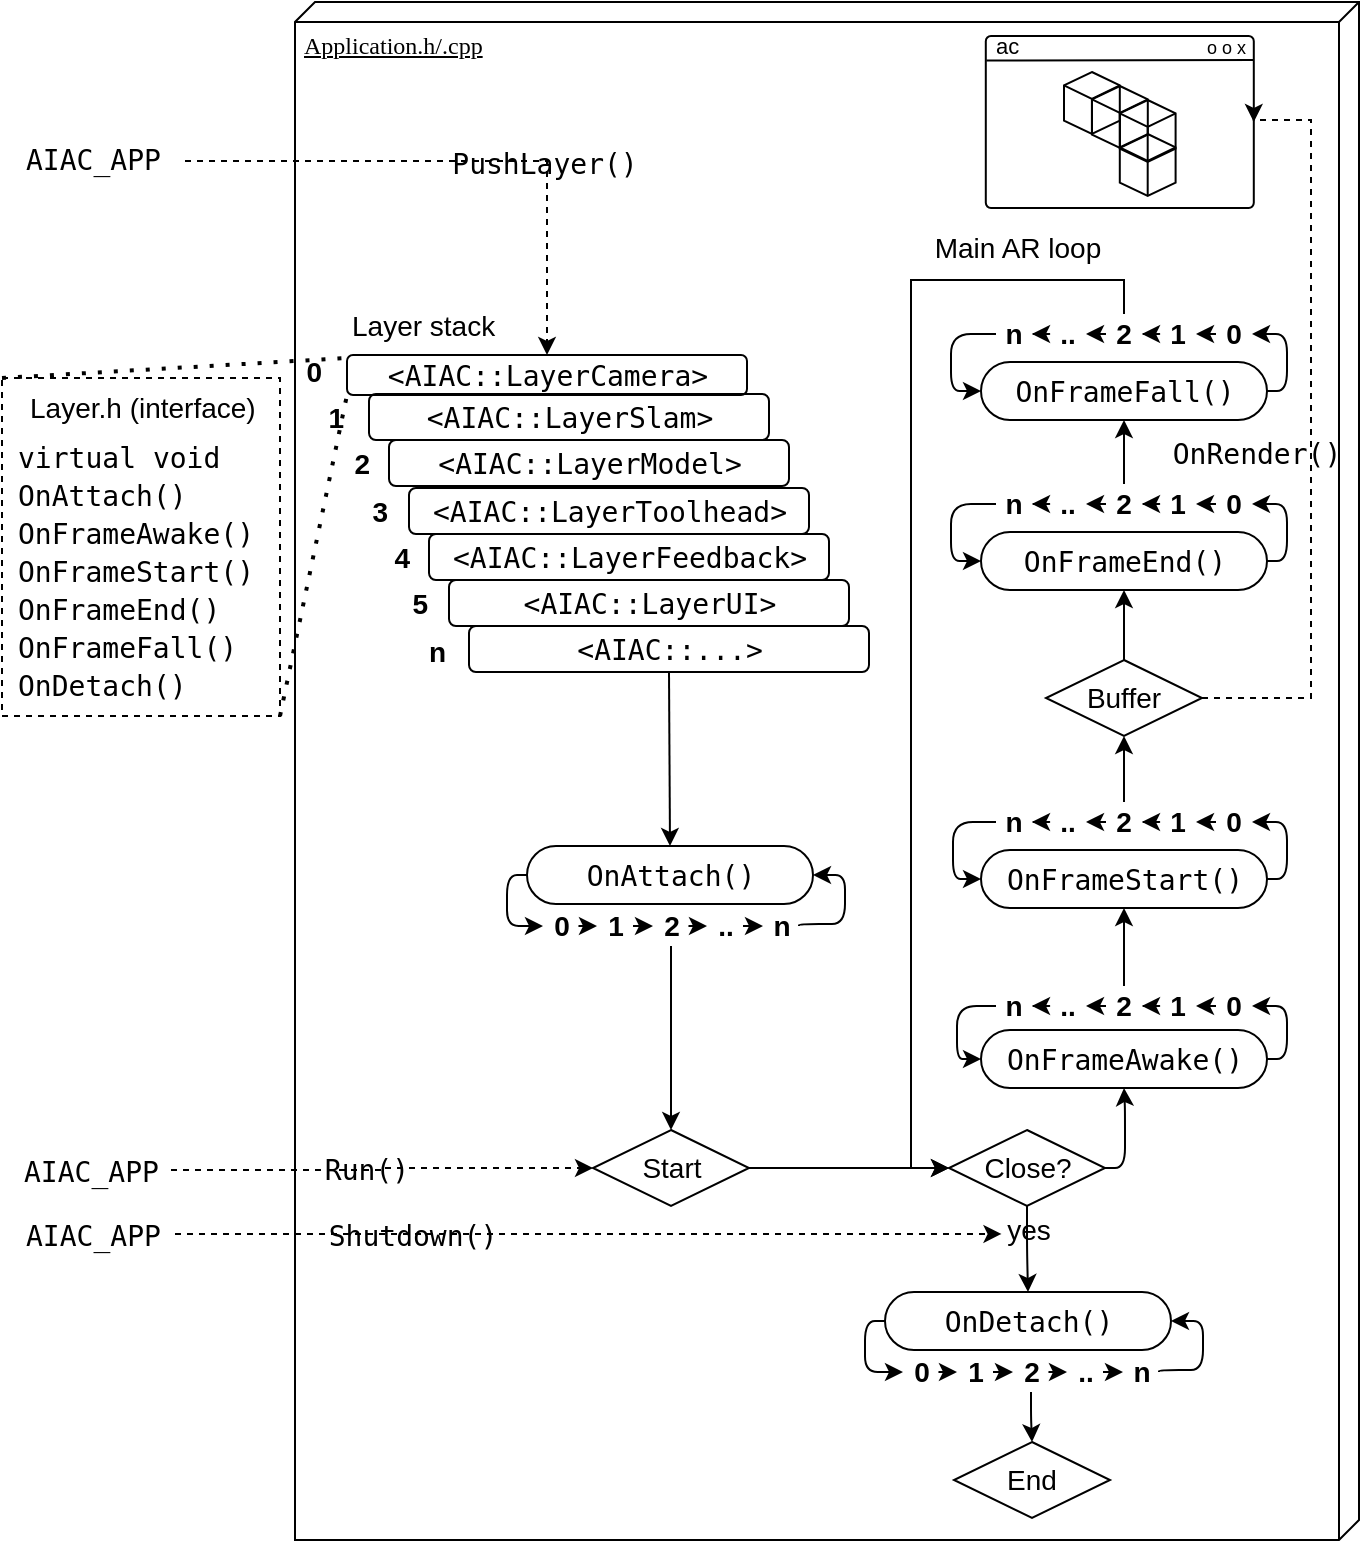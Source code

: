 <mxfile scale="1.5" border="0">
    <diagram name="Page-1" id="5f0bae14-7c28-e335-631c-24af17079c00">
        <mxGraphModel dx="992" dy="1226" grid="0" gridSize="10" guides="1" tooltips="1" connect="1" arrows="1" fold="1" page="1" pageScale="1" pageWidth="1100" pageHeight="850" background="none" math="0" shadow="0">
            <root>
                <mxCell id="0"/>
                <mxCell id="1" parent="0"/>
                <mxCell id="277" value="Application.h/.cpp" style="verticalAlign=top;align=left;spacingTop=8;spacingLeft=2;spacingRight=12;shape=cube;size=10;direction=south;fontStyle=4;html=1;rounded=0;shadow=0;comic=0;labelBackgroundColor=none;strokeWidth=1;fontFamily=Verdana;fontSize=12;fillColor=none;fontColor=default;" parent="1" vertex="1">
                    <mxGeometry x="171.5" y="30" width="532" height="769" as="geometry"/>
                </mxCell>
                <mxCell id="9" value="&lt;div style=&quot;font-family: &amp;quot;Droid Sans Mono&amp;quot;, &amp;quot;monospace&amp;quot;, monospace, &amp;quot;UbuntuMono Nerd Font&amp;quot;, Consolas, &amp;quot;Courier New&amp;quot;, monospace; font-weight: normal; font-size: 14px; line-height: 19px;&quot;&gt;&lt;div style=&quot;&quot;&gt;&lt;span style=&quot;&quot;&gt;AIAC_APP&lt;/span&gt;&lt;/div&gt;&lt;/div&gt;" style="text;whiteSpace=wrap;html=1;fontColor=default;" parent="1" vertex="1">
                    <mxGeometry x="34.5" y="93" width="82" height="33" as="geometry"/>
                </mxCell>
                <mxCell id="11" value="&lt;div style=&quot;font-family: &amp;quot;Droid Sans Mono&amp;quot;, &amp;quot;monospace&amp;quot;, monospace, &amp;quot;UbuntuMono Nerd Font&amp;quot;, Consolas, &amp;quot;Courier New&amp;quot;, monospace; font-weight: normal; font-size: 14px; line-height: 19px;&quot;&gt;&lt;div style=&quot;&quot;&gt;&lt;span style=&quot;&quot;&gt;AIAC_APP&lt;/span&gt;&lt;br&gt;&lt;/div&gt;&lt;/div&gt;" style="text;whiteSpace=wrap;html=1;fontColor=default;" parent="1" vertex="1">
                    <mxGeometry x="33.5" y="599" width="76" height="30" as="geometry"/>
                </mxCell>
                <mxCell id="42" style="edgeStyle=orthogonalEdgeStyle;rounded=0;orthogonalLoop=1;jettySize=auto;html=1;fontFamily=Helvetica;dashed=1;entryX=0.5;entryY=0;entryDx=0;entryDy=0;exitX=1;exitY=0.5;exitDx=0;exitDy=0;fontColor=default;" parent="1" source="9" target="Yd_eNHJwnQrQ7IlIZhB5-1" edge="1">
                    <mxGeometry relative="1" as="geometry">
                        <mxPoint x="244.5" y="130" as="sourcePoint"/>
                        <mxPoint x="389.5" y="178" as="targetPoint"/>
                    </mxGeometry>
                </mxCell>
                <mxCell id="43" value="&lt;span style=&quot;font-family: &amp;quot;Droid Sans Mono&amp;quot;, &amp;quot;monospace&amp;quot;, monospace, &amp;quot;UbuntuMono Nerd Font&amp;quot;, Consolas, &amp;quot;Courier New&amp;quot;, monospace; font-size: 14px; text-align: left;&quot;&gt;PushLayer()&lt;/span&gt;" style="edgeLabel;html=1;align=center;verticalAlign=middle;resizable=0;points=[];fontFamily=Helvetica;labelBackgroundColor=none;fontColor=#000000;" parent="42" vertex="1" connectable="0">
                    <mxGeometry x="-0.05" y="-1" relative="1" as="geometry">
                        <mxPoint x="47" as="offset"/>
                    </mxGeometry>
                </mxCell>
                <mxCell id="81" style="edgeStyle=orthogonalEdgeStyle;rounded=0;orthogonalLoop=1;jettySize=auto;html=1;fontFamily=Helvetica;dashed=1;exitX=1;exitY=0.5;exitDx=0;exitDy=0;entryX=0;entryY=0.5;entryDx=0;entryDy=0;fontColor=default;" parent="1" source="11" target="121" edge="1">
                    <mxGeometry relative="1" as="geometry">
                        <mxPoint x="236.45" y="587" as="sourcePoint"/>
                        <mxPoint x="372.5" y="615" as="targetPoint"/>
                    </mxGeometry>
                </mxCell>
                <mxCell id="82" value="&lt;span style=&quot;font-family: &amp;quot;Droid Sans Mono&amp;quot;, &amp;quot;monospace&amp;quot;, monospace, &amp;quot;UbuntuMono Nerd Font&amp;quot;, Consolas, &amp;quot;Courier New&amp;quot;, monospace; font-size: 14px; text-align: left;&quot;&gt;Run()&lt;/span&gt;" style="edgeLabel;html=1;align=center;verticalAlign=middle;resizable=0;points=[];fontFamily=Helvetica;labelBackgroundColor=none;fontColor=#000000;" parent="81" vertex="1" connectable="0">
                    <mxGeometry x="-0.05" y="-1" relative="1" as="geometry">
                        <mxPoint x="-3" y="-1" as="offset"/>
                    </mxGeometry>
                </mxCell>
                <mxCell id="85" value="&lt;font style=&quot;font-size: 14px;&quot;&gt;Main AR loop&lt;/font&gt;" style="text;html=1;strokeColor=none;fillColor=none;align=center;verticalAlign=middle;whiteSpace=wrap;rounded=0;fontSize=13;fontColor=default;" parent="1" vertex="1">
                    <mxGeometry x="479.5" y="136" width="106" height="33" as="geometry"/>
                </mxCell>
                <mxCell id="Yd_eNHJwnQrQ7IlIZhB5-1" value="&lt;div data-darkreader-inline-bgcolor=&quot;&quot; data-darkreader-inline-color=&quot;&quot; style=&quot;font-family: &amp;quot;Droid Sans Mono&amp;quot;, &amp;quot;monospace&amp;quot;, monospace, &amp;quot;UbuntuMono Nerd Font&amp;quot;, Consolas, &amp;quot;Courier New&amp;quot;, monospace; font-weight: normal; font-size: 14px; line-height: 19px; --darkreader-inline-color: #d7d4cf; --darkreader-inline-bgcolor: #1d2125;&quot;&gt;&lt;div style=&quot;&quot;&gt;&lt;div style=&quot;line-height: 19px;&quot;&gt;&lt;span style=&quot;&quot;&gt;&amp;lt;&lt;/span&gt;&lt;span style=&quot;&quot;&gt;AIAC&lt;/span&gt;::LayerCamera&lt;span style=&quot;&quot;&gt;&amp;gt;&lt;/span&gt;&lt;/div&gt;&lt;/div&gt;&lt;/div&gt;" style="rounded=1;whiteSpace=wrap;html=1;fillColor=none;labelBackgroundColor=none;fontColor=default;" parent="1" vertex="1">
                    <mxGeometry x="197.5" y="206.5" width="200" height="20" as="geometry"/>
                </mxCell>
                <mxCell id="3" value="&lt;div data-darkreader-inline-bgcolor=&quot;&quot; data-darkreader-inline-color=&quot;&quot; style=&quot;font-family: &amp;quot;Droid Sans Mono&amp;quot;, &amp;quot;monospace&amp;quot;, monospace, &amp;quot;UbuntuMono Nerd Font&amp;quot;, Consolas, &amp;quot;Courier New&amp;quot;, monospace; font-weight: normal; font-size: 14px; line-height: 19px; --darkreader-inline-color: #d7d4cf; --darkreader-inline-bgcolor: #1d2125;&quot;&gt;&lt;div style=&quot;&quot;&gt;&lt;div style=&quot;line-height: 19px;&quot;&gt;&lt;span style=&quot;&quot;&gt;&amp;lt;&lt;/span&gt;&lt;span style=&quot;&quot;&gt;AIAC&lt;/span&gt;::LayerSlam&lt;span style=&quot;&quot;&gt;&amp;gt;&lt;/span&gt;&lt;/div&gt;&lt;/div&gt;&lt;/div&gt;" style="rounded=1;whiteSpace=wrap;html=1;fillColor=none;labelBackgroundColor=none;fontColor=default;" parent="1" vertex="1">
                    <mxGeometry x="208.5" y="226" width="200" height="23" as="geometry"/>
                </mxCell>
                <mxCell id="4" value="&lt;div data-darkreader-inline-bgcolor=&quot;&quot; data-darkreader-inline-color=&quot;&quot; style=&quot;font-family: &amp;quot;Droid Sans Mono&amp;quot;, &amp;quot;monospace&amp;quot;, monospace, &amp;quot;UbuntuMono Nerd Font&amp;quot;, Consolas, &amp;quot;Courier New&amp;quot;, monospace; font-weight: normal; font-size: 14px; line-height: 19px; --darkreader-inline-color: #d7d4cf; --darkreader-inline-bgcolor: #1d2125;&quot;&gt;&lt;div style=&quot;&quot;&gt;&lt;div style=&quot;line-height: 19px;&quot;&gt;&lt;span style=&quot;&quot;&gt;&amp;lt;&lt;/span&gt;&lt;span style=&quot;&quot;&gt;AIAC&lt;/span&gt;::LayerModel&lt;span style=&quot;&quot;&gt;&amp;gt;&lt;/span&gt;&lt;/div&gt;&lt;/div&gt;&lt;/div&gt;" style="rounded=1;whiteSpace=wrap;html=1;fillColor=none;labelBackgroundColor=none;fontColor=default;" parent="1" vertex="1">
                    <mxGeometry x="218.5" y="249" width="200" height="23" as="geometry"/>
                </mxCell>
                <mxCell id="5" value="&lt;div data-darkreader-inline-bgcolor=&quot;&quot; data-darkreader-inline-color=&quot;&quot; style=&quot;font-family: &amp;quot;Droid Sans Mono&amp;quot;, &amp;quot;monospace&amp;quot;, monospace, &amp;quot;UbuntuMono Nerd Font&amp;quot;, Consolas, &amp;quot;Courier New&amp;quot;, monospace; font-weight: normal; font-size: 14px; line-height: 19px; --darkreader-inline-color: #d7d4cf; --darkreader-inline-bgcolor: #1d2125;&quot;&gt;&lt;div style=&quot;&quot;&gt;&lt;div style=&quot;line-height: 19px;&quot;&gt;&lt;span style=&quot;&quot;&gt;&amp;lt;&lt;/span&gt;&lt;span style=&quot;&quot;&gt;AIAC&lt;/span&gt;::LayerToolhead&lt;span style=&quot;&quot;&gt;&amp;gt;&lt;/span&gt;&lt;/div&gt;&lt;/div&gt;&lt;/div&gt;" style="rounded=1;whiteSpace=wrap;html=1;fillColor=none;labelBackgroundColor=none;fontColor=default;" parent="1" vertex="1">
                    <mxGeometry x="228.5" y="273" width="200" height="23" as="geometry"/>
                </mxCell>
                <mxCell id="6" value="&lt;div data-darkreader-inline-bgcolor=&quot;&quot; data-darkreader-inline-color=&quot;&quot; style=&quot;font-family: &amp;quot;Droid Sans Mono&amp;quot;, &amp;quot;monospace&amp;quot;, monospace, &amp;quot;UbuntuMono Nerd Font&amp;quot;, Consolas, &amp;quot;Courier New&amp;quot;, monospace; font-weight: normal; font-size: 14px; line-height: 19px; --darkreader-inline-color: #d7d4cf; --darkreader-inline-bgcolor: #1d2125;&quot;&gt;&lt;div style=&quot;&quot;&gt;&lt;div style=&quot;line-height: 19px;&quot;&gt;&lt;span style=&quot;&quot;&gt;&amp;lt;&lt;/span&gt;&lt;span style=&quot;&quot;&gt;AIAC&lt;/span&gt;::LayerFeedback&lt;span style=&quot;&quot;&gt;&amp;gt;&lt;/span&gt;&lt;/div&gt;&lt;/div&gt;&lt;/div&gt;" style="rounded=1;whiteSpace=wrap;html=1;fillColor=none;labelBackgroundColor=none;fontColor=default;" parent="1" vertex="1">
                    <mxGeometry x="238.5" y="296" width="200" height="23" as="geometry"/>
                </mxCell>
                <mxCell id="7" value="&lt;div data-darkreader-inline-bgcolor=&quot;&quot; data-darkreader-inline-color=&quot;&quot; style=&quot;font-family: &amp;quot;Droid Sans Mono&amp;quot;, &amp;quot;monospace&amp;quot;, monospace, &amp;quot;UbuntuMono Nerd Font&amp;quot;, Consolas, &amp;quot;Courier New&amp;quot;, monospace; font-weight: normal; font-size: 14px; line-height: 19px; --darkreader-inline-color: #d7d4cf; --darkreader-inline-bgcolor: #1d2125;&quot;&gt;&lt;div style=&quot;&quot;&gt;&lt;div style=&quot;line-height: 19px;&quot;&gt;&lt;span style=&quot;&quot;&gt;&amp;lt;&lt;/span&gt;&lt;span style=&quot;&quot;&gt;AIAC&lt;/span&gt;::LayerUI&lt;span style=&quot;&quot;&gt;&amp;gt;&lt;/span&gt;&lt;/div&gt;&lt;/div&gt;&lt;/div&gt;" style="rounded=1;whiteSpace=wrap;html=1;fillColor=none;labelBackgroundColor=none;fontColor=default;" parent="1" vertex="1">
                    <mxGeometry x="248.5" y="319" width="200" height="23" as="geometry"/>
                </mxCell>
                <mxCell id="8" value="&lt;div data-darkreader-inline-bgcolor=&quot;&quot; data-darkreader-inline-color=&quot;&quot; style=&quot;font-family: &amp;quot;Droid Sans Mono&amp;quot;, &amp;quot;monospace&amp;quot;, monospace, &amp;quot;UbuntuMono Nerd Font&amp;quot;, Consolas, &amp;quot;Courier New&amp;quot;, monospace; font-weight: normal; font-size: 14px; line-height: 19px; --darkreader-inline-color: #d7d4cf; --darkreader-inline-bgcolor: #1d2125;&quot;&gt;&lt;div style=&quot;&quot;&gt;&lt;div style=&quot;line-height: 19px;&quot;&gt;&lt;span style=&quot;&quot;&gt;&amp;lt;&lt;/span&gt;&lt;span style=&quot;&quot;&gt;AIAC&lt;/span&gt;::...&lt;span style=&quot;&quot;&gt;&amp;gt;&lt;/span&gt;&lt;/div&gt;&lt;/div&gt;&lt;/div&gt;" style="rounded=1;whiteSpace=wrap;html=1;fillColor=none;labelBackgroundColor=none;fontColor=default;" parent="1" vertex="1">
                    <mxGeometry x="258.5" y="342" width="200" height="23" as="geometry"/>
                </mxCell>
                <mxCell id="92" value="" style="group;fontColor=default;" parent="1" vertex="1" connectable="0">
                    <mxGeometry x="516.9" y="45" width="140.6" height="88" as="geometry"/>
                </mxCell>
                <mxCell id="30" value="" style="rounded=1;whiteSpace=wrap;html=1;arcSize=3;fillColor=none;container=0;fontColor=default;" parent="92" vertex="1">
                    <mxGeometry y="2" width="134" height="86" as="geometry"/>
                </mxCell>
                <mxCell id="31" value="&lt;span style=&quot;font-weight: normal;&quot;&gt;&lt;font style=&quot;font-size: 9px;&quot;&gt;&amp;nbsp;o o x&lt;/font&gt;&lt;/span&gt;" style="text;html=1;strokeColor=none;fillColor=none;align=left;verticalAlign=middle;whiteSpace=wrap;rounded=0;fontSize=10;container=0;fontStyle=1;fontColor=default;" parent="92" vertex="1">
                    <mxGeometry x="106" y="1" width="34.6" height="12" as="geometry"/>
                </mxCell>
                <mxCell id="36" value="&lt;font style=&quot;font-size: 11px;&quot;&gt;ac&lt;/font&gt;" style="text;html=1;strokeColor=none;fillColor=none;align=left;verticalAlign=middle;whiteSpace=wrap;rounded=0;fontSize=12;container=0;fontColor=default;" parent="92" vertex="1">
                    <mxGeometry x="3" width="60" height="13" as="geometry"/>
                </mxCell>
                <mxCell id="88" value="" style="group;fontColor=default;" parent="92" vertex="1" connectable="0">
                    <mxGeometry x="39.1" y="20" width="55.8" height="62" as="geometry"/>
                </mxCell>
                <mxCell id="32" value="" style="html=1;whiteSpace=wrap;shape=isoCube2;backgroundOutline=1;isoAngle=15;fontSize=11;container=0;fontColor=default;fillColor=none;" parent="88" vertex="1">
                    <mxGeometry width="27.9" height="31" as="geometry"/>
                </mxCell>
                <mxCell id="33" value="" style="html=1;whiteSpace=wrap;shape=isoCube2;backgroundOutline=1;isoAngle=15;fontSize=11;container=0;fontColor=default;fillColor=none;" parent="88" vertex="1">
                    <mxGeometry x="27.9" y="31" width="27.9" height="31" as="geometry"/>
                </mxCell>
                <mxCell id="35" value="" style="html=1;whiteSpace=wrap;shape=isoCube2;backgroundOutline=1;isoAngle=15;fontSize=11;container=0;fontColor=default;fillColor=none;" parent="88" vertex="1">
                    <mxGeometry x="14" y="7" width="27.9" height="31" as="geometry"/>
                </mxCell>
                <mxCell id="34" value="" style="html=1;whiteSpace=wrap;shape=isoCube2;backgroundOutline=1;isoAngle=15;fontSize=11;container=0;fontColor=default;fillColor=none;" parent="88" vertex="1">
                    <mxGeometry x="27.9" y="14" width="27.9" height="31" as="geometry"/>
                </mxCell>
                <mxCell id="89" value="" style="endArrow=none;html=1;fontSize=14;fontColor=default;curved=1;entryX=0.002;entryY=0.131;entryDx=0;entryDy=0;entryPerimeter=0;" parent="92" edge="1">
                    <mxGeometry width="50" height="50" relative="1" as="geometry">
                        <mxPoint x="134" y="14" as="sourcePoint"/>
                        <mxPoint x="0.268" y="14.266" as="targetPoint"/>
                    </mxGeometry>
                </mxCell>
                <mxCell id="93" style="edgeStyle=orthogonalEdgeStyle;rounded=0;orthogonalLoop=1;jettySize=auto;html=1;fontFamily=Helvetica;dashed=1;entryX=1;entryY=0.5;entryDx=0;entryDy=0;exitX=1;exitY=0.5;exitDx=0;exitDy=0;fontColor=default;" parent="1" source="201" target="30" edge="1">
                    <mxGeometry relative="1" as="geometry">
                        <mxPoint x="627.5" y="400" as="sourcePoint"/>
                        <mxPoint x="494.9" y="46" as="targetPoint"/>
                        <Array as="points">
                            <mxPoint x="679.5" y="378"/>
                            <mxPoint x="679.5" y="89"/>
                        </Array>
                    </mxGeometry>
                </mxCell>
                <mxCell id="94" value="&lt;span style=&quot;font-family: &amp;quot;Droid Sans Mono&amp;quot;, &amp;quot;monospace&amp;quot;, monospace, &amp;quot;UbuntuMono Nerd Font&amp;quot;, Consolas, &amp;quot;Courier New&amp;quot;, monospace; font-size: 14px; text-align: left;&quot;&gt;OnRender()&lt;/span&gt;" style="edgeLabel;html=1;align=center;verticalAlign=middle;resizable=0;points=[];fontFamily=Helvetica;labelBackgroundColor=none;fontColor=#000000;" parent="93" vertex="1" connectable="0">
                    <mxGeometry x="-0.05" y="-1" relative="1" as="geometry">
                        <mxPoint x="-29" as="offset"/>
                    </mxGeometry>
                </mxCell>
                <mxCell id="95" value="&lt;font style=&quot;font-size: 14px;&quot;&gt;Layer stack&lt;/font&gt;" style="text;html=1;strokeColor=none;fillColor=none;align=left;verticalAlign=middle;whiteSpace=wrap;rounded=0;fontSize=13;fontColor=default;" parent="1" vertex="1">
                    <mxGeometry x="197.5" y="175" width="116" height="33" as="geometry"/>
                </mxCell>
                <mxCell id="105" style="edgeStyle=orthogonalEdgeStyle;rounded=0;orthogonalLoop=1;jettySize=auto;html=1;fontFamily=Helvetica;dashed=1;exitX=1;exitY=0.5;exitDx=0;exitDy=0;entryX=0.801;entryY=0.336;entryDx=0;entryDy=0;entryPerimeter=0;fontColor=default;" parent="1" source="110" target="277" edge="1">
                    <mxGeometry relative="1" as="geometry">
                        <mxPoint x="536.5" y="618" as="sourcePoint"/>
                        <mxPoint x="161" y="646" as="targetPoint"/>
                        <Array as="points"/>
                    </mxGeometry>
                </mxCell>
                <mxCell id="106" value="&lt;span style=&quot;font-family: &amp;quot;Droid Sans Mono&amp;quot;, &amp;quot;monospace&amp;quot;, monospace, &amp;quot;UbuntuMono Nerd Font&amp;quot;, Consolas, &amp;quot;Courier New&amp;quot;, monospace; font-size: 14px; text-align: left;&quot;&gt;Shutdown()&lt;/span&gt;" style="edgeLabel;html=1;align=center;verticalAlign=middle;resizable=0;points=[];fontFamily=Helvetica;labelBackgroundColor=none;fontColor=#000000;" parent="105" vertex="1" connectable="0">
                    <mxGeometry x="-0.05" y="-1" relative="1" as="geometry">
                        <mxPoint x="-78" as="offset"/>
                    </mxGeometry>
                </mxCell>
                <mxCell id="110" value="&lt;div style=&quot;font-family: &amp;quot;Droid Sans Mono&amp;quot;, &amp;quot;monospace&amp;quot;, monospace, &amp;quot;UbuntuMono Nerd Font&amp;quot;, Consolas, &amp;quot;Courier New&amp;quot;, monospace; font-weight: normal; font-size: 14px; line-height: 19px;&quot;&gt;&lt;div style=&quot;&quot;&gt;&lt;span style=&quot;&quot;&gt;AIAC_APP&lt;/span&gt;&lt;/div&gt;&lt;/div&gt;" style="text;whiteSpace=wrap;html=1;fontColor=default;" parent="1" vertex="1">
                    <mxGeometry x="34.5" y="631" width="77" height="30" as="geometry"/>
                </mxCell>
                <mxCell id="120" value="" style="endArrow=classic;html=1;fontSize=14;exitX=1;exitY=0.5;exitDx=0;exitDy=0;startArrow=none;entryX=0;entryY=0.5;entryDx=0;entryDy=0;fontColor=default;" parent="1" source="121" target="271" edge="1">
                    <mxGeometry width="50" height="50" relative="1" as="geometry">
                        <mxPoint x="319.5" y="565" as="sourcePoint"/>
                        <mxPoint x="512.5" y="613" as="targetPoint"/>
                        <Array as="points"/>
                    </mxGeometry>
                </mxCell>
                <mxCell id="121" value="Start" style="rhombus;whiteSpace=wrap;html=1;labelBackgroundColor=none;fontSize=14;fontColor=default;fillColor=none;" parent="1" vertex="1">
                    <mxGeometry x="320.5" y="594" width="78" height="38" as="geometry"/>
                </mxCell>
                <mxCell id="123" value="&lt;font style=&quot;font-size: 14px;&quot;&gt;0&lt;/font&gt;" style="text;html=1;strokeColor=none;fillColor=none;align=right;verticalAlign=middle;whiteSpace=wrap;rounded=0;fontSize=13;fontStyle=1;fontColor=default;" parent="1" vertex="1">
                    <mxGeometry x="157.5" y="205" width="29" height="20" as="geometry"/>
                </mxCell>
                <mxCell id="124" value="&lt;font style=&quot;font-size: 14px;&quot;&gt;1&lt;/font&gt;" style="text;html=1;strokeColor=none;fillColor=none;align=right;verticalAlign=middle;whiteSpace=wrap;rounded=0;fontSize=13;fontStyle=1;fontColor=default;" parent="1" vertex="1">
                    <mxGeometry x="169" y="227.5" width="29" height="20" as="geometry"/>
                </mxCell>
                <mxCell id="125" value="&lt;font style=&quot;font-size: 14px;&quot;&gt;2&lt;/font&gt;" style="text;html=1;strokeColor=none;fillColor=none;align=right;verticalAlign=middle;whiteSpace=wrap;rounded=0;fontSize=13;fontStyle=1;fontColor=default;" parent="1" vertex="1">
                    <mxGeometry x="181.5" y="250.5" width="29" height="20" as="geometry"/>
                </mxCell>
                <mxCell id="126" value="&lt;font style=&quot;font-size: 14px;&quot;&gt;3&lt;/font&gt;" style="text;html=1;strokeColor=none;fillColor=none;align=right;verticalAlign=middle;whiteSpace=wrap;rounded=0;fontSize=13;fontStyle=1;fontColor=default;" parent="1" vertex="1">
                    <mxGeometry x="191" y="274.5" width="29" height="20" as="geometry"/>
                </mxCell>
                <mxCell id="127" value="&lt;font style=&quot;font-size: 14px;&quot;&gt;4&lt;/font&gt;" style="text;html=1;strokeColor=none;fillColor=none;align=right;verticalAlign=middle;whiteSpace=wrap;rounded=0;fontSize=13;fontStyle=1;fontColor=default;" parent="1" vertex="1">
                    <mxGeometry x="201.5" y="297.5" width="29" height="20" as="geometry"/>
                </mxCell>
                <mxCell id="128" value="&lt;font style=&quot;font-size: 14px;&quot;&gt;5&lt;/font&gt;" style="text;html=1;strokeColor=none;fillColor=none;align=right;verticalAlign=middle;whiteSpace=wrap;rounded=0;fontSize=13;fontStyle=1;fontColor=default;" parent="1" vertex="1">
                    <mxGeometry x="210.5" y="320.5" width="29" height="20" as="geometry"/>
                </mxCell>
                <mxCell id="129" value="&lt;font style=&quot;font-size: 14px;&quot;&gt;n&lt;/font&gt;" style="text;html=1;strokeColor=none;fillColor=none;align=right;verticalAlign=middle;whiteSpace=wrap;rounded=0;fontSize=13;fontStyle=1;fontColor=default;" parent="1" vertex="1">
                    <mxGeometry x="220" y="345" width="29" height="20" as="geometry"/>
                </mxCell>
                <mxCell id="132" value="" style="endArrow=none;dashed=1;html=1;dashPattern=1 3;strokeWidth=2;fontSize=14;fontColor=default;entryX=0;entryY=1;entryDx=0;entryDy=0;exitX=0;exitY=0;exitDx=0;exitDy=0;" parent="1" source="117" target="95" edge="1">
                    <mxGeometry width="50" height="50" relative="1" as="geometry">
                        <mxPoint x="165.5" y="369" as="sourcePoint"/>
                        <mxPoint x="168.5" y="473" as="targetPoint"/>
                    </mxGeometry>
                </mxCell>
                <mxCell id="133" value="" style="endArrow=none;dashed=1;html=1;dashPattern=1 3;strokeWidth=2;fontSize=14;fontColor=default;entryX=0;entryY=1;entryDx=0;entryDy=0;exitX=1;exitY=1;exitDx=0;exitDy=0;" parent="1" source="117" target="Yd_eNHJwnQrQ7IlIZhB5-1" edge="1">
                    <mxGeometry width="50" height="50" relative="1" as="geometry">
                        <mxPoint x="175.5" y="379" as="sourcePoint"/>
                        <mxPoint x="207.5" y="231.5" as="targetPoint"/>
                    </mxGeometry>
                </mxCell>
                <mxCell id="189" value="" style="endArrow=classic;html=1;fontSize=14;fontColor=default;exitX=0.5;exitY=1;exitDx=0;exitDy=0;entryX=0.5;entryY=0;entryDx=0;entryDy=0;" parent="1" source="8" target="107" edge="1">
                    <mxGeometry width="50" height="50" relative="1" as="geometry">
                        <mxPoint x="164.5" y="528" as="sourcePoint"/>
                        <mxPoint x="214.5" y="478" as="targetPoint"/>
                    </mxGeometry>
                </mxCell>
                <mxCell id="190" value="" style="endArrow=classic;html=1;fontSize=14;fontColor=default;exitX=0.5;exitY=1;exitDx=0;exitDy=0;entryX=0.5;entryY=0;entryDx=0;entryDy=0;" parent="1" source="138" target="121" edge="1">
                    <mxGeometry width="50" height="50" relative="1" as="geometry">
                        <mxPoint x="358.66" y="459" as="sourcePoint"/>
                        <mxPoint x="359.16" y="497" as="targetPoint"/>
                    </mxGeometry>
                </mxCell>
                <mxCell id="202" style="edgeStyle=orthogonalEdgeStyle;rounded=0;orthogonalLoop=1;jettySize=auto;html=1;fontFamily=Helvetica;exitX=0.5;exitY=0;exitDx=0;exitDy=0;entryX=0;entryY=0.5;entryDx=0;entryDy=0;fontColor=default;" parent="1" source="240" target="271" edge="1">
                    <mxGeometry relative="1" as="geometry">
                        <Array as="points">
                            <mxPoint x="586.5" y="169"/>
                            <mxPoint x="479.5" y="169"/>
                            <mxPoint x="479.5" y="613"/>
                        </Array>
                        <mxPoint x="688" y="3.048" as="sourcePoint"/>
                        <mxPoint x="624.5" y="494" as="targetPoint"/>
                    </mxGeometry>
                </mxCell>
                <mxCell id="258" style="edgeStyle=orthogonalEdgeStyle;html=1;entryX=0;entryY=0.5;entryDx=0;entryDy=0;fontSize=14;fontColor=default;exitX=0;exitY=0.5;exitDx=0;exitDy=0;" parent="1" source="259" target="262" edge="1">
                    <mxGeometry relative="1" as="geometry"/>
                </mxCell>
                <mxCell id="259" value="&lt;span style=&quot;text-align: left; font-family: &amp;quot;Droid Sans Mono&amp;quot;, &amp;quot;monospace&amp;quot;, monospace, &amp;quot;UbuntuMono Nerd Font&amp;quot;, Consolas, &amp;quot;Courier New&amp;quot;, monospace; font-size: 14px;&quot;&gt;OnDetach&lt;/span&gt;&lt;span style=&quot;text-align: left; font-family: &amp;quot;Droid Sans Mono&amp;quot;, &amp;quot;monospace&amp;quot;, monospace, &amp;quot;UbuntuMono Nerd Font&amp;quot;, Consolas, &amp;quot;Courier New&amp;quot;, monospace; font-size: 14px;&quot;&gt;()&lt;/span&gt;" style="rounded=1;whiteSpace=wrap;html=1;verticalAlign=top;arcSize=50;fontColor=default;fillColor=none;" parent="1" vertex="1">
                    <mxGeometry x="466.5" y="675" width="143" height="29" as="geometry"/>
                </mxCell>
                <mxCell id="260" style="edgeStyle=orthogonalEdgeStyle;html=1;entryX=1;entryY=0.5;entryDx=0;entryDy=0;fontSize=14;fontColor=default;exitX=1;exitY=0.5;exitDx=0;exitDy=0;" parent="1" source="269" target="259" edge="1">
                    <mxGeometry relative="1" as="geometry">
                        <Array as="points">
                            <mxPoint x="625.5" y="714"/>
                            <mxPoint x="625.5" y="689"/>
                        </Array>
                    </mxGeometry>
                </mxCell>
                <mxCell id="261" value="" style="group;fontColor=default;" parent="1" vertex="1" connectable="0">
                    <mxGeometry x="475.5" y="705" width="128" height="20" as="geometry"/>
                </mxCell>
                <mxCell id="262" value="&lt;font style=&quot;font-size: 14px;&quot;&gt;0&lt;/font&gt;" style="text;html=1;strokeColor=none;fillColor=none;align=center;verticalAlign=middle;whiteSpace=wrap;rounded=0;fontSize=13;fontStyle=1;fontColor=default;" parent="261" vertex="1">
                    <mxGeometry width="18" height="20" as="geometry"/>
                </mxCell>
                <mxCell id="263" value="&lt;font style=&quot;font-size: 14px;&quot;&gt;1&lt;/font&gt;" style="text;html=1;strokeColor=none;fillColor=none;align=center;verticalAlign=middle;whiteSpace=wrap;rounded=0;fontSize=13;fontStyle=1;fontColor=default;" parent="261" vertex="1">
                    <mxGeometry x="27" width="18" height="20" as="geometry"/>
                </mxCell>
                <mxCell id="264" style="edgeStyle=orthogonalEdgeStyle;html=1;fontSize=14;fontColor=default;" parent="261" source="262" target="263" edge="1">
                    <mxGeometry relative="1" as="geometry"/>
                </mxCell>
                <mxCell id="265" value="&lt;font style=&quot;font-size: 14px;&quot;&gt;2&lt;/font&gt;" style="text;html=1;strokeColor=none;fillColor=none;align=center;verticalAlign=middle;whiteSpace=wrap;rounded=0;fontSize=13;fontStyle=1;fontColor=default;" parent="261" vertex="1">
                    <mxGeometry x="55" width="18" height="20" as="geometry"/>
                </mxCell>
                <mxCell id="266" style="edgeStyle=orthogonalEdgeStyle;html=1;fontSize=14;fontColor=default;" parent="261" source="263" target="265" edge="1">
                    <mxGeometry relative="1" as="geometry"/>
                </mxCell>
                <mxCell id="267" value="&lt;font style=&quot;font-size: 14px;&quot;&gt;..&lt;/font&gt;" style="text;html=1;strokeColor=none;fillColor=none;align=center;verticalAlign=middle;whiteSpace=wrap;rounded=0;fontSize=13;fontStyle=1;fontColor=default;" parent="261" vertex="1">
                    <mxGeometry x="82" width="18" height="20" as="geometry"/>
                </mxCell>
                <mxCell id="268" style="edgeStyle=orthogonalEdgeStyle;html=1;fontSize=14;fontColor=default;" parent="261" source="265" target="267" edge="1">
                    <mxGeometry relative="1" as="geometry"/>
                </mxCell>
                <mxCell id="269" value="&lt;font style=&quot;font-size: 14px;&quot;&gt;n&lt;/font&gt;" style="text;html=1;strokeColor=none;fillColor=none;align=center;verticalAlign=middle;whiteSpace=wrap;rounded=0;fontSize=13;fontStyle=1;fontColor=default;" parent="261" vertex="1">
                    <mxGeometry x="110" width="18" height="20" as="geometry"/>
                </mxCell>
                <mxCell id="270" style="edgeStyle=orthogonalEdgeStyle;html=1;fontSize=14;fontColor=default;" parent="261" source="267" target="269" edge="1">
                    <mxGeometry relative="1" as="geometry"/>
                </mxCell>
                <mxCell id="274" style="edgeStyle=orthogonalEdgeStyle;html=1;entryX=0.5;entryY=1;entryDx=0;entryDy=0;fontSize=14;fontColor=default;startArrow=none;startFill=0;endArrow=classic;endFill=1;exitX=1;exitY=0.5;exitDx=0;exitDy=0;" parent="1" source="271" target="100" edge="1">
                    <mxGeometry relative="1" as="geometry"/>
                </mxCell>
                <mxCell id="280" style="edgeStyle=orthogonalEdgeStyle;html=1;fontSize=14;fontColor=default;startArrow=none;startFill=0;endArrow=classic;endFill=1;" parent="1" source="271" target="259" edge="1">
                    <mxGeometry relative="1" as="geometry"/>
                </mxCell>
                <mxCell id="282" value="yes" style="edgeLabel;html=1;align=center;verticalAlign=middle;resizable=0;points=[];fontSize=14;fontColor=default;labelBackgroundColor=none;" parent="280" vertex="1" connectable="0">
                    <mxGeometry x="-0.333" relative="1" as="geometry">
                        <mxPoint y="-3" as="offset"/>
                    </mxGeometry>
                </mxCell>
                <mxCell id="271" value="Close?" style="rhombus;whiteSpace=wrap;html=1;labelBackgroundColor=none;fontSize=14;fontColor=default;fillColor=none;" parent="1" vertex="1">
                    <mxGeometry x="498.5" y="594" width="78" height="38" as="geometry"/>
                </mxCell>
                <mxCell id="273" value="End" style="rhombus;whiteSpace=wrap;html=1;labelBackgroundColor=none;fontSize=14;fontColor=default;fillColor=none;" parent="1" vertex="1">
                    <mxGeometry x="501" y="750" width="78" height="38" as="geometry"/>
                </mxCell>
                <mxCell id="281" style="edgeStyle=orthogonalEdgeStyle;html=1;entryX=0.5;entryY=0;entryDx=0;entryDy=0;fontSize=14;fontColor=default;startArrow=none;startFill=0;endArrow=classic;endFill=1;" parent="1" source="265" target="273" edge="1">
                    <mxGeometry relative="1" as="geometry"/>
                </mxCell>
                <mxCell id="107" value="&lt;span style=&quot;text-align: left; font-family: &amp;quot;Droid Sans Mono&amp;quot;, &amp;quot;monospace&amp;quot;, monospace, &amp;quot;UbuntuMono Nerd Font&amp;quot;, Consolas, &amp;quot;Courier New&amp;quot;, monospace; font-size: 14px;&quot;&gt;OnAttach&lt;/span&gt;&lt;span style=&quot;text-align: left; font-family: &amp;quot;Droid Sans Mono&amp;quot;, &amp;quot;monospace&amp;quot;, monospace, &amp;quot;UbuntuMono Nerd Font&amp;quot;, Consolas, &amp;quot;Courier New&amp;quot;, monospace; font-size: 14px;&quot;&gt;()&lt;/span&gt;" style="rounded=1;whiteSpace=wrap;html=1;verticalAlign=top;arcSize=50;fontColor=default;fillColor=none;" parent="1" vertex="1">
                    <mxGeometry x="287.5" y="452" width="143" height="29" as="geometry"/>
                </mxCell>
                <mxCell id="145" style="edgeStyle=orthogonalEdgeStyle;html=1;entryX=1;entryY=0.5;entryDx=0;entryDy=0;fontSize=14;fontColor=default;exitX=1;exitY=0.5;exitDx=0;exitDy=0;" parent="1" source="140" target="107" edge="1">
                    <mxGeometry relative="1" as="geometry">
                        <Array as="points">
                            <mxPoint x="446.5" y="491"/>
                            <mxPoint x="446.5" y="466"/>
                        </Array>
                    </mxGeometry>
                </mxCell>
                <mxCell id="136" style="edgeStyle=orthogonalEdgeStyle;html=1;entryX=0;entryY=0.5;entryDx=0;entryDy=0;fontSize=14;fontColor=default;exitX=0;exitY=0.5;exitDx=0;exitDy=0;" parent="1" source="107" target="134" edge="1">
                    <mxGeometry relative="1" as="geometry"/>
                </mxCell>
                <mxCell id="134" value="&lt;font style=&quot;font-size: 14px;&quot;&gt;0&lt;/font&gt;" style="text;html=1;strokeColor=none;fillColor=none;align=center;verticalAlign=middle;whiteSpace=wrap;rounded=0;fontSize=13;fontStyle=1;fontColor=default;" parent="1" vertex="1">
                    <mxGeometry x="295.5" y="482" width="18" height="20" as="geometry"/>
                </mxCell>
                <mxCell id="137" value="&lt;font style=&quot;font-size: 14px;&quot;&gt;1&lt;/font&gt;" style="text;html=1;strokeColor=none;fillColor=none;align=center;verticalAlign=middle;whiteSpace=wrap;rounded=0;fontSize=13;fontStyle=1;fontColor=default;" parent="1" vertex="1">
                    <mxGeometry x="322.5" y="482" width="18" height="20" as="geometry"/>
                </mxCell>
                <mxCell id="141" style="edgeStyle=orthogonalEdgeStyle;html=1;fontSize=14;fontColor=default;" parent="1" source="134" target="137" edge="1">
                    <mxGeometry relative="1" as="geometry"/>
                </mxCell>
                <mxCell id="138" value="&lt;font style=&quot;font-size: 14px;&quot;&gt;2&lt;/font&gt;" style="text;html=1;strokeColor=none;fillColor=none;align=center;verticalAlign=middle;whiteSpace=wrap;rounded=0;fontSize=13;fontStyle=1;fontColor=default;" parent="1" vertex="1">
                    <mxGeometry x="350.5" y="482" width="18" height="20" as="geometry"/>
                </mxCell>
                <mxCell id="142" style="edgeStyle=orthogonalEdgeStyle;html=1;fontSize=14;fontColor=default;" parent="1" source="137" target="138" edge="1">
                    <mxGeometry relative="1" as="geometry"/>
                </mxCell>
                <mxCell id="139" value="&lt;font style=&quot;font-size: 14px;&quot;&gt;..&lt;/font&gt;" style="text;html=1;strokeColor=none;fillColor=none;align=center;verticalAlign=middle;whiteSpace=wrap;rounded=0;fontSize=13;fontStyle=1;fontColor=default;" parent="1" vertex="1">
                    <mxGeometry x="377.5" y="482" width="18" height="20" as="geometry"/>
                </mxCell>
                <mxCell id="143" style="edgeStyle=orthogonalEdgeStyle;html=1;fontSize=14;fontColor=default;" parent="1" source="138" target="139" edge="1">
                    <mxGeometry relative="1" as="geometry"/>
                </mxCell>
                <mxCell id="140" value="&lt;font style=&quot;font-size: 14px;&quot;&gt;n&lt;/font&gt;" style="text;html=1;strokeColor=none;fillColor=none;align=center;verticalAlign=middle;whiteSpace=wrap;rounded=0;fontSize=13;fontStyle=1;fontColor=default;" parent="1" vertex="1">
                    <mxGeometry x="405.5" y="482" width="18" height="20" as="geometry"/>
                </mxCell>
                <mxCell id="144" style="edgeStyle=orthogonalEdgeStyle;html=1;fontSize=14;fontColor=default;" parent="1" source="139" target="140" edge="1">
                    <mxGeometry relative="1" as="geometry"/>
                </mxCell>
                <mxCell id="117" value="" style="rounded=0;whiteSpace=wrap;html=1;fontSize=14;labelBackgroundColor=none;arcSize=3;dashed=1;fontColor=default;fillColor=none;" parent="1" vertex="1">
                    <mxGeometry x="25" y="218" width="139" height="169" as="geometry"/>
                </mxCell>
                <mxCell id="40" value="&lt;div style=&quot;font-family: &amp;quot;Droid Sans Mono&amp;quot;, &amp;quot;monospace&amp;quot;, monospace, &amp;quot;UbuntuMono Nerd Font&amp;quot;, Consolas, &amp;quot;Courier New&amp;quot;, monospace; font-weight: normal; font-size: 14px; line-height: 19px;&quot;&gt;&lt;div style=&quot;&quot;&gt;&lt;font&gt;&lt;span style=&quot;background-color: initial;&quot;&gt;virtual&lt;/span&gt;&lt;span style=&quot;background-color: initial;&quot;&gt; &lt;/span&gt;&lt;span style=&quot;background-color: initial;&quot;&gt;void&lt;/span&gt;&lt;span style=&quot;background-color: initial;&quot;&gt;&lt;font&gt;&amp;nbsp;&lt;/font&gt;&lt;/span&gt;&lt;/font&gt;&lt;/div&gt;&lt;div style=&quot;&quot;&gt;&lt;font&gt;&lt;span style=&quot;background-color: initial;&quot;&gt;OnAttach&lt;/span&gt;&lt;span style=&quot;background-color: initial;&quot;&gt;()&lt;/span&gt;&lt;br&gt;&lt;/font&gt;&lt;/div&gt;&lt;div style=&quot;&quot;&gt;&lt;font&gt;&lt;span style=&quot;&quot;&gt;OnFrameAwake&lt;/span&gt;&lt;span style=&quot;&quot;&gt;()&lt;/span&gt;&lt;/font&gt;&lt;/div&gt;&lt;div style=&quot;&quot;&gt;&lt;font&gt;&lt;span style=&quot;&quot;&gt;OnFrameStart&lt;/span&gt;&lt;span style=&quot;&quot;&gt;()&lt;/span&gt;&lt;/font&gt;&lt;/div&gt;&lt;div style=&quot;&quot;&gt;&lt;font&gt;&lt;span style=&quot;&quot;&gt;OnFrameEnd&lt;/span&gt;&lt;span style=&quot;&quot;&gt;()&lt;/span&gt;&lt;/font&gt;&lt;/div&gt;&lt;div style=&quot;&quot;&gt;&lt;font&gt;&lt;span style=&quot;&quot;&gt;OnFrameFall&lt;/span&gt;&lt;span style=&quot;&quot;&gt;()&lt;/span&gt;&lt;/font&gt;&lt;/div&gt;&lt;div style=&quot;&quot;&gt;&lt;font&gt;&lt;span style=&quot;&quot;&gt;OnDetach&lt;/span&gt;&lt;span style=&quot;&quot;&gt;()&lt;/span&gt;&lt;/font&gt;&lt;/div&gt;&lt;/div&gt;" style="text;whiteSpace=wrap;html=1;fontColor=default;" parent="1" vertex="1">
                    <mxGeometry x="31" y="242" width="126" height="131" as="geometry"/>
                </mxCell>
                <mxCell id="77" value="&lt;font style=&quot;font-size: 14px;&quot;&gt;Layer.h (interface)&lt;/font&gt;" style="text;html=1;strokeColor=none;fillColor=none;align=left;verticalAlign=middle;whiteSpace=wrap;rounded=0;fontSize=13;fontColor=default;" parent="1" vertex="1">
                    <mxGeometry x="36.5" y="216" width="116" height="33" as="geometry"/>
                </mxCell>
                <mxCell id="100" value="&lt;span style=&quot;text-align: left; font-family: &amp;quot;Droid Sans Mono&amp;quot;, &amp;quot;monospace&amp;quot;, monospace, &amp;quot;UbuntuMono Nerd Font&amp;quot;, Consolas, &amp;quot;Courier New&amp;quot;, monospace; font-size: 14px;&quot;&gt;OnFrameAwake&lt;/span&gt;&lt;span style=&quot;text-align: left; font-family: &amp;quot;Droid Sans Mono&amp;quot;, &amp;quot;monospace&amp;quot;, monospace, &amp;quot;UbuntuMono Nerd Font&amp;quot;, Consolas, &amp;quot;Courier New&amp;quot;, monospace; font-size: 14px;&quot;&gt;()&lt;/span&gt;" style="rounded=1;whiteSpace=wrap;html=1;verticalAlign=top;arcSize=50;fontColor=default;fillColor=none;" parent="1" vertex="1">
                    <mxGeometry x="514.5" y="544" width="143" height="29" as="geometry"/>
                </mxCell>
                <mxCell id="101" value="&lt;span style=&quot;text-align: left; font-family: &amp;quot;Droid Sans Mono&amp;quot;, &amp;quot;monospace&amp;quot;, monospace, &amp;quot;UbuntuMono Nerd Font&amp;quot;, Consolas, &amp;quot;Courier New&amp;quot;, monospace; font-size: 14px;&quot;&gt;OnFrameStart&lt;/span&gt;&lt;span style=&quot;text-align: left; font-family: &amp;quot;Droid Sans Mono&amp;quot;, &amp;quot;monospace&amp;quot;, monospace, &amp;quot;UbuntuMono Nerd Font&amp;quot;, Consolas, &amp;quot;Courier New&amp;quot;, monospace; font-size: 14px;&quot;&gt;()&lt;/span&gt;" style="rounded=1;whiteSpace=wrap;html=1;verticalAlign=top;arcSize=50;fontColor=default;fillColor=none;" parent="1" vertex="1">
                    <mxGeometry x="514.5" y="454" width="143" height="29" as="geometry"/>
                </mxCell>
                <mxCell id="102" value="&lt;span style=&quot;text-align: left; font-family: &amp;quot;Droid Sans Mono&amp;quot;, &amp;quot;monospace&amp;quot;, monospace, &amp;quot;UbuntuMono Nerd Font&amp;quot;, Consolas, &amp;quot;Courier New&amp;quot;, monospace; font-size: 14px;&quot;&gt;OnFrameEnd&lt;/span&gt;&lt;span style=&quot;text-align: left; font-family: &amp;quot;Droid Sans Mono&amp;quot;, &amp;quot;monospace&amp;quot;, monospace, &amp;quot;UbuntuMono Nerd Font&amp;quot;, Consolas, &amp;quot;Courier New&amp;quot;, monospace; font-size: 14px;&quot;&gt;()&lt;/span&gt;" style="rounded=1;whiteSpace=wrap;html=1;verticalAlign=top;arcSize=50;fontColor=default;fillColor=none;" parent="1" vertex="1">
                    <mxGeometry x="514.5" y="295" width="143" height="29" as="geometry"/>
                </mxCell>
                <mxCell id="103" value="&lt;span style=&quot;text-align: left; font-family: &amp;quot;Droid Sans Mono&amp;quot;, &amp;quot;monospace&amp;quot;, monospace, &amp;quot;UbuntuMono Nerd Font&amp;quot;, Consolas, &amp;quot;Courier New&amp;quot;, monospace; font-size: 14px;&quot;&gt;OnFrameFall&lt;/span&gt;&lt;span style=&quot;text-align: left; font-family: &amp;quot;Droid Sans Mono&amp;quot;, &amp;quot;monospace&amp;quot;, monospace, &amp;quot;UbuntuMono Nerd Font&amp;quot;, Consolas, &amp;quot;Courier New&amp;quot;, monospace; font-size: 14px;&quot;&gt;()&lt;/span&gt;" style="rounded=1;whiteSpace=wrap;html=1;verticalAlign=top;arcSize=50;fontColor=default;fillColor=none;" parent="1" vertex="1">
                    <mxGeometry x="514.5" y="210" width="143" height="29" as="geometry"/>
                </mxCell>
                <mxCell id="157" value="" style="group;fontColor=default;" parent="1" vertex="1" connectable="0">
                    <mxGeometry x="522" y="522" width="128" height="20" as="geometry"/>
                </mxCell>
                <mxCell id="158" value="&lt;font style=&quot;font-size: 14px;&quot;&gt;n&lt;/font&gt;" style="text;html=1;strokeColor=none;fillColor=none;align=center;verticalAlign=middle;whiteSpace=wrap;rounded=0;fontSize=13;fontStyle=1;fontColor=default;" parent="157" vertex="1">
                    <mxGeometry width="18" height="20" as="geometry"/>
                </mxCell>
                <mxCell id="159" value="&lt;font style=&quot;font-size: 14px;&quot;&gt;..&lt;/font&gt;" style="text;html=1;strokeColor=none;fillColor=none;align=center;verticalAlign=middle;whiteSpace=wrap;rounded=0;fontSize=13;fontStyle=1;fontColor=default;" parent="157" vertex="1">
                    <mxGeometry x="27" width="18" height="20" as="geometry"/>
                </mxCell>
                <mxCell id="160" style="edgeStyle=orthogonalEdgeStyle;html=1;fontSize=14;fontColor=default;startArrow=classic;startFill=1;endArrow=none;endFill=0;" parent="157" source="158" target="159" edge="1">
                    <mxGeometry relative="1" as="geometry"/>
                </mxCell>
                <mxCell id="161" value="&lt;font style=&quot;font-size: 14px;&quot;&gt;2&lt;/font&gt;" style="text;html=1;strokeColor=none;fillColor=none;align=center;verticalAlign=middle;whiteSpace=wrap;rounded=0;fontSize=13;fontStyle=1;fontColor=default;" parent="157" vertex="1">
                    <mxGeometry x="55" width="18" height="20" as="geometry"/>
                </mxCell>
                <mxCell id="162" style="edgeStyle=orthogonalEdgeStyle;html=1;fontSize=14;fontColor=default;startArrow=classic;startFill=1;endArrow=none;endFill=0;" parent="157" source="159" target="161" edge="1">
                    <mxGeometry relative="1" as="geometry"/>
                </mxCell>
                <mxCell id="163" value="&lt;font style=&quot;font-size: 14px;&quot;&gt;1&lt;/font&gt;" style="text;html=1;strokeColor=none;fillColor=none;align=center;verticalAlign=middle;whiteSpace=wrap;rounded=0;fontSize=13;fontStyle=1;fontColor=default;" parent="157" vertex="1">
                    <mxGeometry x="82" width="18" height="20" as="geometry"/>
                </mxCell>
                <mxCell id="164" style="edgeStyle=orthogonalEdgeStyle;html=1;fontSize=14;fontColor=default;startArrow=classic;startFill=1;endArrow=none;endFill=0;" parent="157" source="161" target="163" edge="1">
                    <mxGeometry relative="1" as="geometry"/>
                </mxCell>
                <mxCell id="165" value="&lt;font style=&quot;font-size: 14px;&quot;&gt;0&lt;/font&gt;" style="text;html=1;strokeColor=none;fillColor=none;align=center;verticalAlign=middle;whiteSpace=wrap;rounded=0;fontSize=13;fontStyle=1;fontColor=default;" parent="157" vertex="1">
                    <mxGeometry x="110" width="18" height="20" as="geometry"/>
                </mxCell>
                <mxCell id="166" style="edgeStyle=orthogonalEdgeStyle;html=1;fontSize=14;fontColor=default;startArrow=classic;startFill=1;endArrow=none;endFill=0;" parent="157" source="163" target="165" edge="1">
                    <mxGeometry relative="1" as="geometry"/>
                </mxCell>
                <mxCell id="214" style="edgeStyle=orthogonalEdgeStyle;html=1;entryX=1;entryY=0.5;entryDx=0;entryDy=0;fontSize=14;fontColor=default;startArrow=none;startFill=0;endArrow=classic;endFill=1;exitX=1;exitY=0.5;exitDx=0;exitDy=0;" parent="1" source="100" target="165" edge="1">
                    <mxGeometry relative="1" as="geometry"/>
                </mxCell>
                <mxCell id="201" value="Buffer" style="rhombus;whiteSpace=wrap;html=1;labelBackgroundColor=none;fontSize=14;fontColor=default;fillColor=none;" parent="1" vertex="1">
                    <mxGeometry x="547" y="359" width="78" height="38" as="geometry"/>
                </mxCell>
                <mxCell id="215" style="edgeStyle=orthogonalEdgeStyle;html=1;entryX=0;entryY=0.5;entryDx=0;entryDy=0;fontSize=14;fontColor=default;startArrow=none;startFill=0;endArrow=classic;endFill=1;exitX=0;exitY=0.5;exitDx=0;exitDy=0;" parent="1" source="158" target="100" edge="1">
                    <mxGeometry relative="1" as="geometry">
                        <Array as="points">
                            <mxPoint x="502.5" y="532"/>
                            <mxPoint x="502.5" y="559"/>
                        </Array>
                    </mxGeometry>
                </mxCell>
                <mxCell id="216" value="" style="group;fontColor=default;" parent="1" vertex="1" connectable="0">
                    <mxGeometry x="522" y="430" width="128" height="20" as="geometry"/>
                </mxCell>
                <mxCell id="217" value="&lt;font style=&quot;font-size: 14px;&quot;&gt;n&lt;/font&gt;" style="text;html=1;strokeColor=none;fillColor=none;align=center;verticalAlign=middle;whiteSpace=wrap;rounded=0;fontSize=13;fontStyle=1;fontColor=default;" parent="216" vertex="1">
                    <mxGeometry width="18" height="20" as="geometry"/>
                </mxCell>
                <mxCell id="218" value="&lt;font style=&quot;font-size: 14px;&quot;&gt;..&lt;/font&gt;" style="text;html=1;strokeColor=none;fillColor=none;align=center;verticalAlign=middle;whiteSpace=wrap;rounded=0;fontSize=13;fontStyle=1;fontColor=default;" parent="216" vertex="1">
                    <mxGeometry x="27" width="18" height="20" as="geometry"/>
                </mxCell>
                <mxCell id="219" style="edgeStyle=orthogonalEdgeStyle;html=1;fontSize=14;fontColor=default;startArrow=classic;startFill=1;endArrow=none;endFill=0;" parent="216" source="217" target="218" edge="1">
                    <mxGeometry relative="1" as="geometry"/>
                </mxCell>
                <mxCell id="220" value="&lt;font style=&quot;font-size: 14px;&quot;&gt;2&lt;/font&gt;" style="text;html=1;strokeColor=none;fillColor=none;align=center;verticalAlign=middle;whiteSpace=wrap;rounded=0;fontSize=13;fontStyle=1;fontColor=default;" parent="216" vertex="1">
                    <mxGeometry x="55" width="18" height="20" as="geometry"/>
                </mxCell>
                <mxCell id="221" style="edgeStyle=orthogonalEdgeStyle;html=1;fontSize=14;fontColor=default;startArrow=classic;startFill=1;endArrow=none;endFill=0;" parent="216" source="218" target="220" edge="1">
                    <mxGeometry relative="1" as="geometry"/>
                </mxCell>
                <mxCell id="222" value="&lt;font style=&quot;font-size: 14px;&quot;&gt;1&lt;/font&gt;" style="text;html=1;strokeColor=none;fillColor=none;align=center;verticalAlign=middle;whiteSpace=wrap;rounded=0;fontSize=13;fontStyle=1;fontColor=default;" parent="216" vertex="1">
                    <mxGeometry x="82" width="18" height="20" as="geometry"/>
                </mxCell>
                <mxCell id="223" style="edgeStyle=orthogonalEdgeStyle;html=1;fontSize=14;fontColor=default;startArrow=classic;startFill=1;endArrow=none;endFill=0;" parent="216" source="220" target="222" edge="1">
                    <mxGeometry relative="1" as="geometry"/>
                </mxCell>
                <mxCell id="224" value="&lt;font style=&quot;font-size: 14px;&quot;&gt;0&lt;/font&gt;" style="text;html=1;strokeColor=none;fillColor=none;align=center;verticalAlign=middle;whiteSpace=wrap;rounded=0;fontSize=13;fontStyle=1;fontColor=default;" parent="216" vertex="1">
                    <mxGeometry x="110" width="18" height="20" as="geometry"/>
                </mxCell>
                <mxCell id="225" style="edgeStyle=orthogonalEdgeStyle;html=1;fontSize=14;fontColor=default;startArrow=classic;startFill=1;endArrow=none;endFill=0;" parent="216" source="222" target="224" edge="1">
                    <mxGeometry relative="1" as="geometry"/>
                </mxCell>
                <mxCell id="226" value="" style="group;fontColor=default;" parent="1" vertex="1" connectable="0">
                    <mxGeometry x="522" y="271" width="128" height="20" as="geometry"/>
                </mxCell>
                <mxCell id="227" value="&lt;font style=&quot;font-size: 14px;&quot;&gt;n&lt;/font&gt;" style="text;html=1;strokeColor=none;fillColor=none;align=center;verticalAlign=middle;whiteSpace=wrap;rounded=0;fontSize=13;fontStyle=1;fontColor=default;" parent="226" vertex="1">
                    <mxGeometry width="18" height="20" as="geometry"/>
                </mxCell>
                <mxCell id="228" value="&lt;font style=&quot;font-size: 14px;&quot;&gt;..&lt;/font&gt;" style="text;html=1;strokeColor=none;fillColor=none;align=center;verticalAlign=middle;whiteSpace=wrap;rounded=0;fontSize=13;fontStyle=1;fontColor=default;" parent="226" vertex="1">
                    <mxGeometry x="27" width="18" height="20" as="geometry"/>
                </mxCell>
                <mxCell id="229" style="edgeStyle=orthogonalEdgeStyle;html=1;fontSize=14;fontColor=default;startArrow=classic;startFill=1;endArrow=none;endFill=0;" parent="226" source="227" target="228" edge="1">
                    <mxGeometry relative="1" as="geometry"/>
                </mxCell>
                <mxCell id="230" value="&lt;font style=&quot;font-size: 14px;&quot;&gt;2&lt;/font&gt;" style="text;html=1;strokeColor=none;fillColor=none;align=center;verticalAlign=middle;whiteSpace=wrap;rounded=0;fontSize=13;fontStyle=1;fontColor=default;" parent="226" vertex="1">
                    <mxGeometry x="55" width="18" height="20" as="geometry"/>
                </mxCell>
                <mxCell id="231" style="edgeStyle=orthogonalEdgeStyle;html=1;fontSize=14;fontColor=default;startArrow=classic;startFill=1;endArrow=none;endFill=0;" parent="226" source="228" target="230" edge="1">
                    <mxGeometry relative="1" as="geometry"/>
                </mxCell>
                <mxCell id="232" value="&lt;font style=&quot;font-size: 14px;&quot;&gt;1&lt;/font&gt;" style="text;html=1;strokeColor=none;fillColor=none;align=center;verticalAlign=middle;whiteSpace=wrap;rounded=0;fontSize=13;fontStyle=1;fontColor=default;" parent="226" vertex="1">
                    <mxGeometry x="82" width="18" height="20" as="geometry"/>
                </mxCell>
                <mxCell id="233" style="edgeStyle=orthogonalEdgeStyle;html=1;fontSize=14;fontColor=default;startArrow=classic;startFill=1;endArrow=none;endFill=0;" parent="226" source="230" target="232" edge="1">
                    <mxGeometry relative="1" as="geometry"/>
                </mxCell>
                <mxCell id="234" value="&lt;font style=&quot;font-size: 14px;&quot;&gt;0&lt;/font&gt;" style="text;html=1;strokeColor=none;fillColor=none;align=center;verticalAlign=middle;whiteSpace=wrap;rounded=0;fontSize=13;fontStyle=1;fontColor=default;" parent="226" vertex="1">
                    <mxGeometry x="110" width="18" height="20" as="geometry"/>
                </mxCell>
                <mxCell id="235" style="edgeStyle=orthogonalEdgeStyle;html=1;fontSize=14;fontColor=default;startArrow=classic;startFill=1;endArrow=none;endFill=0;" parent="226" source="232" target="234" edge="1">
                    <mxGeometry relative="1" as="geometry"/>
                </mxCell>
                <mxCell id="236" value="" style="group;fontColor=default;" parent="1" vertex="1" connectable="0">
                    <mxGeometry x="522" y="186" width="128" height="20" as="geometry"/>
                </mxCell>
                <mxCell id="237" value="&lt;font style=&quot;font-size: 14px;&quot;&gt;n&lt;/font&gt;" style="text;html=1;strokeColor=none;fillColor=none;align=center;verticalAlign=middle;whiteSpace=wrap;rounded=0;fontSize=13;fontStyle=1;fontColor=default;" parent="236" vertex="1">
                    <mxGeometry width="18" height="20" as="geometry"/>
                </mxCell>
                <mxCell id="238" value="&lt;font style=&quot;font-size: 14px;&quot;&gt;..&lt;/font&gt;" style="text;html=1;strokeColor=none;fillColor=none;align=center;verticalAlign=middle;whiteSpace=wrap;rounded=0;fontSize=13;fontStyle=1;fontColor=default;" parent="236" vertex="1">
                    <mxGeometry x="27" width="18" height="20" as="geometry"/>
                </mxCell>
                <mxCell id="239" style="edgeStyle=orthogonalEdgeStyle;html=1;fontSize=14;fontColor=default;startArrow=classic;startFill=1;endArrow=none;endFill=0;" parent="236" source="237" target="238" edge="1">
                    <mxGeometry relative="1" as="geometry"/>
                </mxCell>
                <mxCell id="240" value="&lt;font style=&quot;font-size: 14px;&quot;&gt;2&lt;/font&gt;" style="text;html=1;strokeColor=none;fillColor=none;align=center;verticalAlign=middle;whiteSpace=wrap;rounded=0;fontSize=13;fontStyle=1;fontColor=default;" parent="236" vertex="1">
                    <mxGeometry x="55" width="18" height="20" as="geometry"/>
                </mxCell>
                <mxCell id="241" style="edgeStyle=orthogonalEdgeStyle;html=1;fontSize=14;fontColor=default;startArrow=classic;startFill=1;endArrow=none;endFill=0;" parent="236" source="238" target="240" edge="1">
                    <mxGeometry relative="1" as="geometry"/>
                </mxCell>
                <mxCell id="242" value="&lt;font style=&quot;font-size: 14px;&quot;&gt;1&lt;/font&gt;" style="text;html=1;strokeColor=none;fillColor=none;align=center;verticalAlign=middle;whiteSpace=wrap;rounded=0;fontSize=13;fontStyle=1;fontColor=default;" parent="236" vertex="1">
                    <mxGeometry x="82" width="18" height="20" as="geometry"/>
                </mxCell>
                <mxCell id="243" style="edgeStyle=orthogonalEdgeStyle;html=1;fontSize=14;fontColor=default;startArrow=classic;startFill=1;endArrow=none;endFill=0;" parent="236" source="240" target="242" edge="1">
                    <mxGeometry relative="1" as="geometry"/>
                </mxCell>
                <mxCell id="244" value="&lt;font style=&quot;font-size: 14px;&quot;&gt;0&lt;/font&gt;" style="text;html=1;strokeColor=none;fillColor=none;align=center;verticalAlign=middle;whiteSpace=wrap;rounded=0;fontSize=13;fontStyle=1;fontColor=default;" parent="236" vertex="1">
                    <mxGeometry x="110" width="18" height="20" as="geometry"/>
                </mxCell>
                <mxCell id="245" style="edgeStyle=orthogonalEdgeStyle;html=1;fontSize=14;fontColor=default;startArrow=classic;startFill=1;endArrow=none;endFill=0;" parent="236" source="242" target="244" edge="1">
                    <mxGeometry relative="1" as="geometry"/>
                </mxCell>
                <mxCell id="249" style="edgeStyle=orthogonalEdgeStyle;html=1;entryX=0;entryY=0.5;entryDx=0;entryDy=0;fontSize=14;fontColor=default;startArrow=none;startFill=0;endArrow=classic;endFill=1;exitX=0;exitY=0.5;exitDx=0;exitDy=0;" parent="1" source="217" target="101" edge="1">
                    <mxGeometry relative="1" as="geometry">
                        <Array as="points">
                            <mxPoint x="500.5" y="440"/>
                            <mxPoint x="500.5" y="468"/>
                        </Array>
                    </mxGeometry>
                </mxCell>
                <mxCell id="251" style="edgeStyle=orthogonalEdgeStyle;html=1;entryX=0;entryY=0.5;entryDx=0;entryDy=0;fontSize=14;fontColor=default;startArrow=none;startFill=0;endArrow=classic;endFill=1;exitX=0;exitY=0.5;exitDx=0;exitDy=0;" parent="1" source="227" target="102" edge="1">
                    <mxGeometry relative="1" as="geometry">
                        <Array as="points">
                            <mxPoint x="499.5" y="281"/>
                            <mxPoint x="499.5" y="310"/>
                        </Array>
                    </mxGeometry>
                </mxCell>
                <mxCell id="253" style="edgeStyle=orthogonalEdgeStyle;html=1;entryX=0;entryY=0.5;entryDx=0;entryDy=0;fontSize=14;fontColor=default;startArrow=none;startFill=0;endArrow=classic;endFill=1;exitX=0;exitY=0.5;exitDx=0;exitDy=0;" parent="1" source="237" target="103" edge="1">
                    <mxGeometry relative="1" as="geometry">
                        <Array as="points">
                            <mxPoint x="499.5" y="196"/>
                            <mxPoint x="499.5" y="225"/>
                        </Array>
                    </mxGeometry>
                </mxCell>
                <mxCell id="248" style="edgeStyle=orthogonalEdgeStyle;html=1;entryX=1;entryY=0.5;entryDx=0;entryDy=0;fontSize=14;fontColor=default;startArrow=none;startFill=0;endArrow=classic;endFill=1;exitX=1;exitY=0.5;exitDx=0;exitDy=0;" parent="1" source="101" target="224" edge="1">
                    <mxGeometry relative="1" as="geometry"/>
                </mxCell>
                <mxCell id="254" value="" style="endArrow=classic;html=1;fontSize=14;fontColor=default;exitX=0.5;exitY=0;exitDx=0;exitDy=0;entryX=0.5;entryY=1;entryDx=0;entryDy=0;" parent="1" source="161" target="101" edge="1">
                    <mxGeometry width="50" height="50" relative="1" as="geometry">
                        <mxPoint x="725.5" y="569" as="sourcePoint"/>
                        <mxPoint x="775.5" y="519" as="targetPoint"/>
                    </mxGeometry>
                </mxCell>
                <mxCell id="255" value="" style="endArrow=classic;html=1;fontSize=14;fontColor=default;exitX=0.5;exitY=0;exitDx=0;exitDy=0;entryX=0.5;entryY=1;entryDx=0;entryDy=0;" parent="1" source="220" target="201" edge="1">
                    <mxGeometry width="50" height="50" relative="1" as="geometry">
                        <mxPoint x="684.5" y="479" as="sourcePoint"/>
                        <mxPoint x="684.5" y="432" as="targetPoint"/>
                    </mxGeometry>
                </mxCell>
                <mxCell id="250" style="edgeStyle=orthogonalEdgeStyle;html=1;entryX=1;entryY=0.5;entryDx=0;entryDy=0;fontSize=14;fontColor=default;startArrow=none;startFill=0;endArrow=classic;endFill=1;exitX=1;exitY=0.5;exitDx=0;exitDy=0;" parent="1" source="102" target="234" edge="1">
                    <mxGeometry relative="1" as="geometry"/>
                </mxCell>
                <mxCell id="256" value="" style="endArrow=classic;html=1;fontSize=14;fontColor=default;exitX=0.5;exitY=0;exitDx=0;exitDy=0;entryX=0.5;entryY=1;entryDx=0;entryDy=0;" parent="1" source="201" target="102" edge="1">
                    <mxGeometry width="50" height="50" relative="1" as="geometry">
                        <mxPoint x="622.5" y="365" as="sourcePoint"/>
                        <mxPoint x="622.5" y="332" as="targetPoint"/>
                    </mxGeometry>
                </mxCell>
                <mxCell id="252" style="edgeStyle=orthogonalEdgeStyle;html=1;entryX=1;entryY=0.5;entryDx=0;entryDy=0;fontSize=14;fontColor=default;startArrow=none;startFill=0;endArrow=classic;endFill=1;exitX=1;exitY=0.5;exitDx=0;exitDy=0;" parent="1" source="103" target="244" edge="1">
                    <mxGeometry relative="1" as="geometry"/>
                </mxCell>
                <mxCell id="257" value="" style="endArrow=classic;html=1;fontSize=14;fontColor=default;exitX=0.5;exitY=0;exitDx=0;exitDy=0;entryX=0.5;entryY=1;entryDx=0;entryDy=0;" parent="1" source="230" target="103" edge="1">
                    <mxGeometry width="50" height="50" relative="1" as="geometry">
                        <mxPoint x="596" y="369" as="sourcePoint"/>
                        <mxPoint x="596" y="334" as="targetPoint"/>
                    </mxGeometry>
                </mxCell>
            </root>
        </mxGraphModel>
    </diagram>
</mxfile>